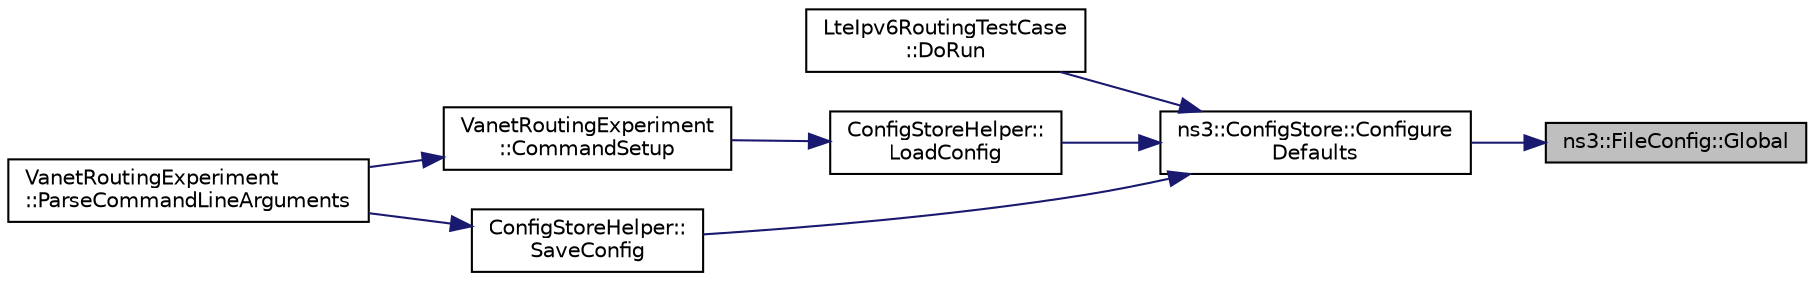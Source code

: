 digraph "ns3::FileConfig::Global"
{
 // LATEX_PDF_SIZE
  edge [fontname="Helvetica",fontsize="10",labelfontname="Helvetica",labelfontsize="10"];
  node [fontname="Helvetica",fontsize="10",shape=record];
  rankdir="RL";
  Node1 [label="ns3::FileConfig::Global",height=0.2,width=0.4,color="black", fillcolor="grey75", style="filled", fontcolor="black",tooltip="Load or save the global values."];
  Node1 -> Node2 [dir="back",color="midnightblue",fontsize="10",style="solid",fontname="Helvetica"];
  Node2 [label="ns3::ConfigStore::Configure\lDefaults",height=0.2,width=0.4,color="black", fillcolor="white", style="filled",URL="$classns3_1_1_config_store.html#a0a6137574d7c847c3823af8b9d1bb886",tooltip="Configure the default values."];
  Node2 -> Node3 [dir="back",color="midnightblue",fontsize="10",style="solid",fontname="Helvetica"];
  Node3 [label="LteIpv6RoutingTestCase\l::DoRun",height=0.2,width=0.4,color="black", fillcolor="white", style="filled",URL="$class_lte_ipv6_routing_test_case.html#a346533727aeb404f4eef06a2a8c41d5d",tooltip="Implementation to actually run this TestCase."];
  Node2 -> Node4 [dir="back",color="midnightblue",fontsize="10",style="solid",fontname="Helvetica"];
  Node4 [label="ConfigStoreHelper::\lLoadConfig",height=0.2,width=0.4,color="black", fillcolor="white", style="filled",URL="$class_config_store_helper.html#ae554baffed15b2ae8b5fcd1bfcdd1579",tooltip="Loads a saved config-store raw text configuration from a given named file."];
  Node4 -> Node5 [dir="back",color="midnightblue",fontsize="10",style="solid",fontname="Helvetica"];
  Node5 [label="VanetRoutingExperiment\l::CommandSetup",height=0.2,width=0.4,color="black", fillcolor="white", style="filled",URL="$class_vanet_routing_experiment.html#a6faaa1c235b5a015a5896be6fe6e6903",tooltip="Run the simulation."];
  Node5 -> Node6 [dir="back",color="midnightblue",fontsize="10",style="solid",fontname="Helvetica"];
  Node6 [label="VanetRoutingExperiment\l::ParseCommandLineArguments",height=0.2,width=0.4,color="black", fillcolor="white", style="filled",URL="$class_vanet_routing_experiment.html#a1a1c9edf653b9236fe159bc310e29634",tooltip="Process command line arguments."];
  Node2 -> Node7 [dir="back",color="midnightblue",fontsize="10",style="solid",fontname="Helvetica"];
  Node7 [label="ConfigStoreHelper::\lSaveConfig",height=0.2,width=0.4,color="black", fillcolor="white", style="filled",URL="$class_config_store_helper.html#a082384175bdd6469787faca2b212a6ec",tooltip="Saves a configuration to a given named config-store raw text configuration file."];
  Node7 -> Node6 [dir="back",color="midnightblue",fontsize="10",style="solid",fontname="Helvetica"];
}
